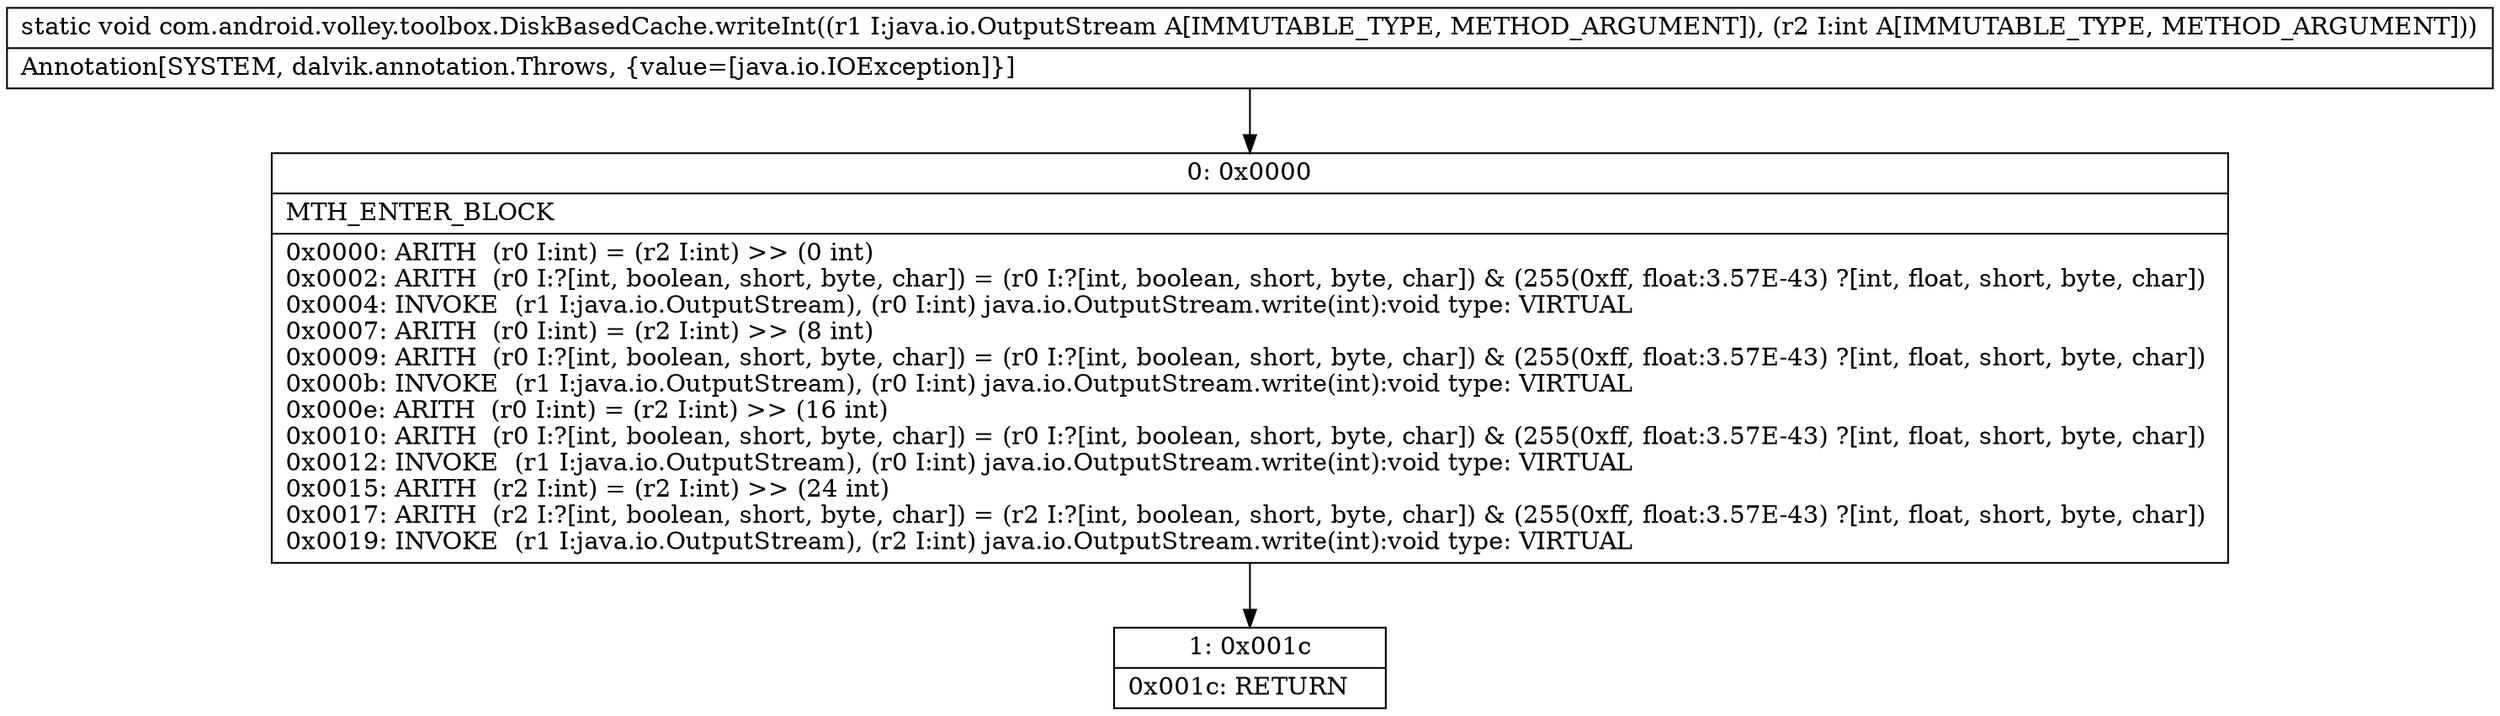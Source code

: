 digraph "CFG forcom.android.volley.toolbox.DiskBasedCache.writeInt(Ljava\/io\/OutputStream;I)V" {
Node_0 [shape=record,label="{0\:\ 0x0000|MTH_ENTER_BLOCK\l|0x0000: ARITH  (r0 I:int) = (r2 I:int) \>\> (0 int) \l0x0002: ARITH  (r0 I:?[int, boolean, short, byte, char]) = (r0 I:?[int, boolean, short, byte, char]) & (255(0xff, float:3.57E\-43) ?[int, float, short, byte, char]) \l0x0004: INVOKE  (r1 I:java.io.OutputStream), (r0 I:int) java.io.OutputStream.write(int):void type: VIRTUAL \l0x0007: ARITH  (r0 I:int) = (r2 I:int) \>\> (8 int) \l0x0009: ARITH  (r0 I:?[int, boolean, short, byte, char]) = (r0 I:?[int, boolean, short, byte, char]) & (255(0xff, float:3.57E\-43) ?[int, float, short, byte, char]) \l0x000b: INVOKE  (r1 I:java.io.OutputStream), (r0 I:int) java.io.OutputStream.write(int):void type: VIRTUAL \l0x000e: ARITH  (r0 I:int) = (r2 I:int) \>\> (16 int) \l0x0010: ARITH  (r0 I:?[int, boolean, short, byte, char]) = (r0 I:?[int, boolean, short, byte, char]) & (255(0xff, float:3.57E\-43) ?[int, float, short, byte, char]) \l0x0012: INVOKE  (r1 I:java.io.OutputStream), (r0 I:int) java.io.OutputStream.write(int):void type: VIRTUAL \l0x0015: ARITH  (r2 I:int) = (r2 I:int) \>\> (24 int) \l0x0017: ARITH  (r2 I:?[int, boolean, short, byte, char]) = (r2 I:?[int, boolean, short, byte, char]) & (255(0xff, float:3.57E\-43) ?[int, float, short, byte, char]) \l0x0019: INVOKE  (r1 I:java.io.OutputStream), (r2 I:int) java.io.OutputStream.write(int):void type: VIRTUAL \l}"];
Node_1 [shape=record,label="{1\:\ 0x001c|0x001c: RETURN   \l}"];
MethodNode[shape=record,label="{static void com.android.volley.toolbox.DiskBasedCache.writeInt((r1 I:java.io.OutputStream A[IMMUTABLE_TYPE, METHOD_ARGUMENT]), (r2 I:int A[IMMUTABLE_TYPE, METHOD_ARGUMENT]))  | Annotation[SYSTEM, dalvik.annotation.Throws, \{value=[java.io.IOException]\}]\l}"];
MethodNode -> Node_0;
Node_0 -> Node_1;
}

